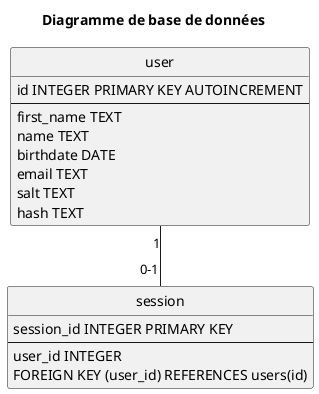 @startuml bd

title Diagramme de base de données

'configuration
hide circle

    entity "user" as user {
    id INTEGER PRIMARY KEY AUTOINCREMENT
    --
    first_name TEXT
    name TEXT
    birthdate DATE
    email TEXT
    salt TEXT
    hash TEXT
    }

    entity "session" as session {
    session_id INTEGER PRIMARY KEY
    --
    user_id INTEGER
    FOREIGN KEY (user_id) REFERENCES users(id)
    }

     

user "1" -- "0-1" session

@enduml